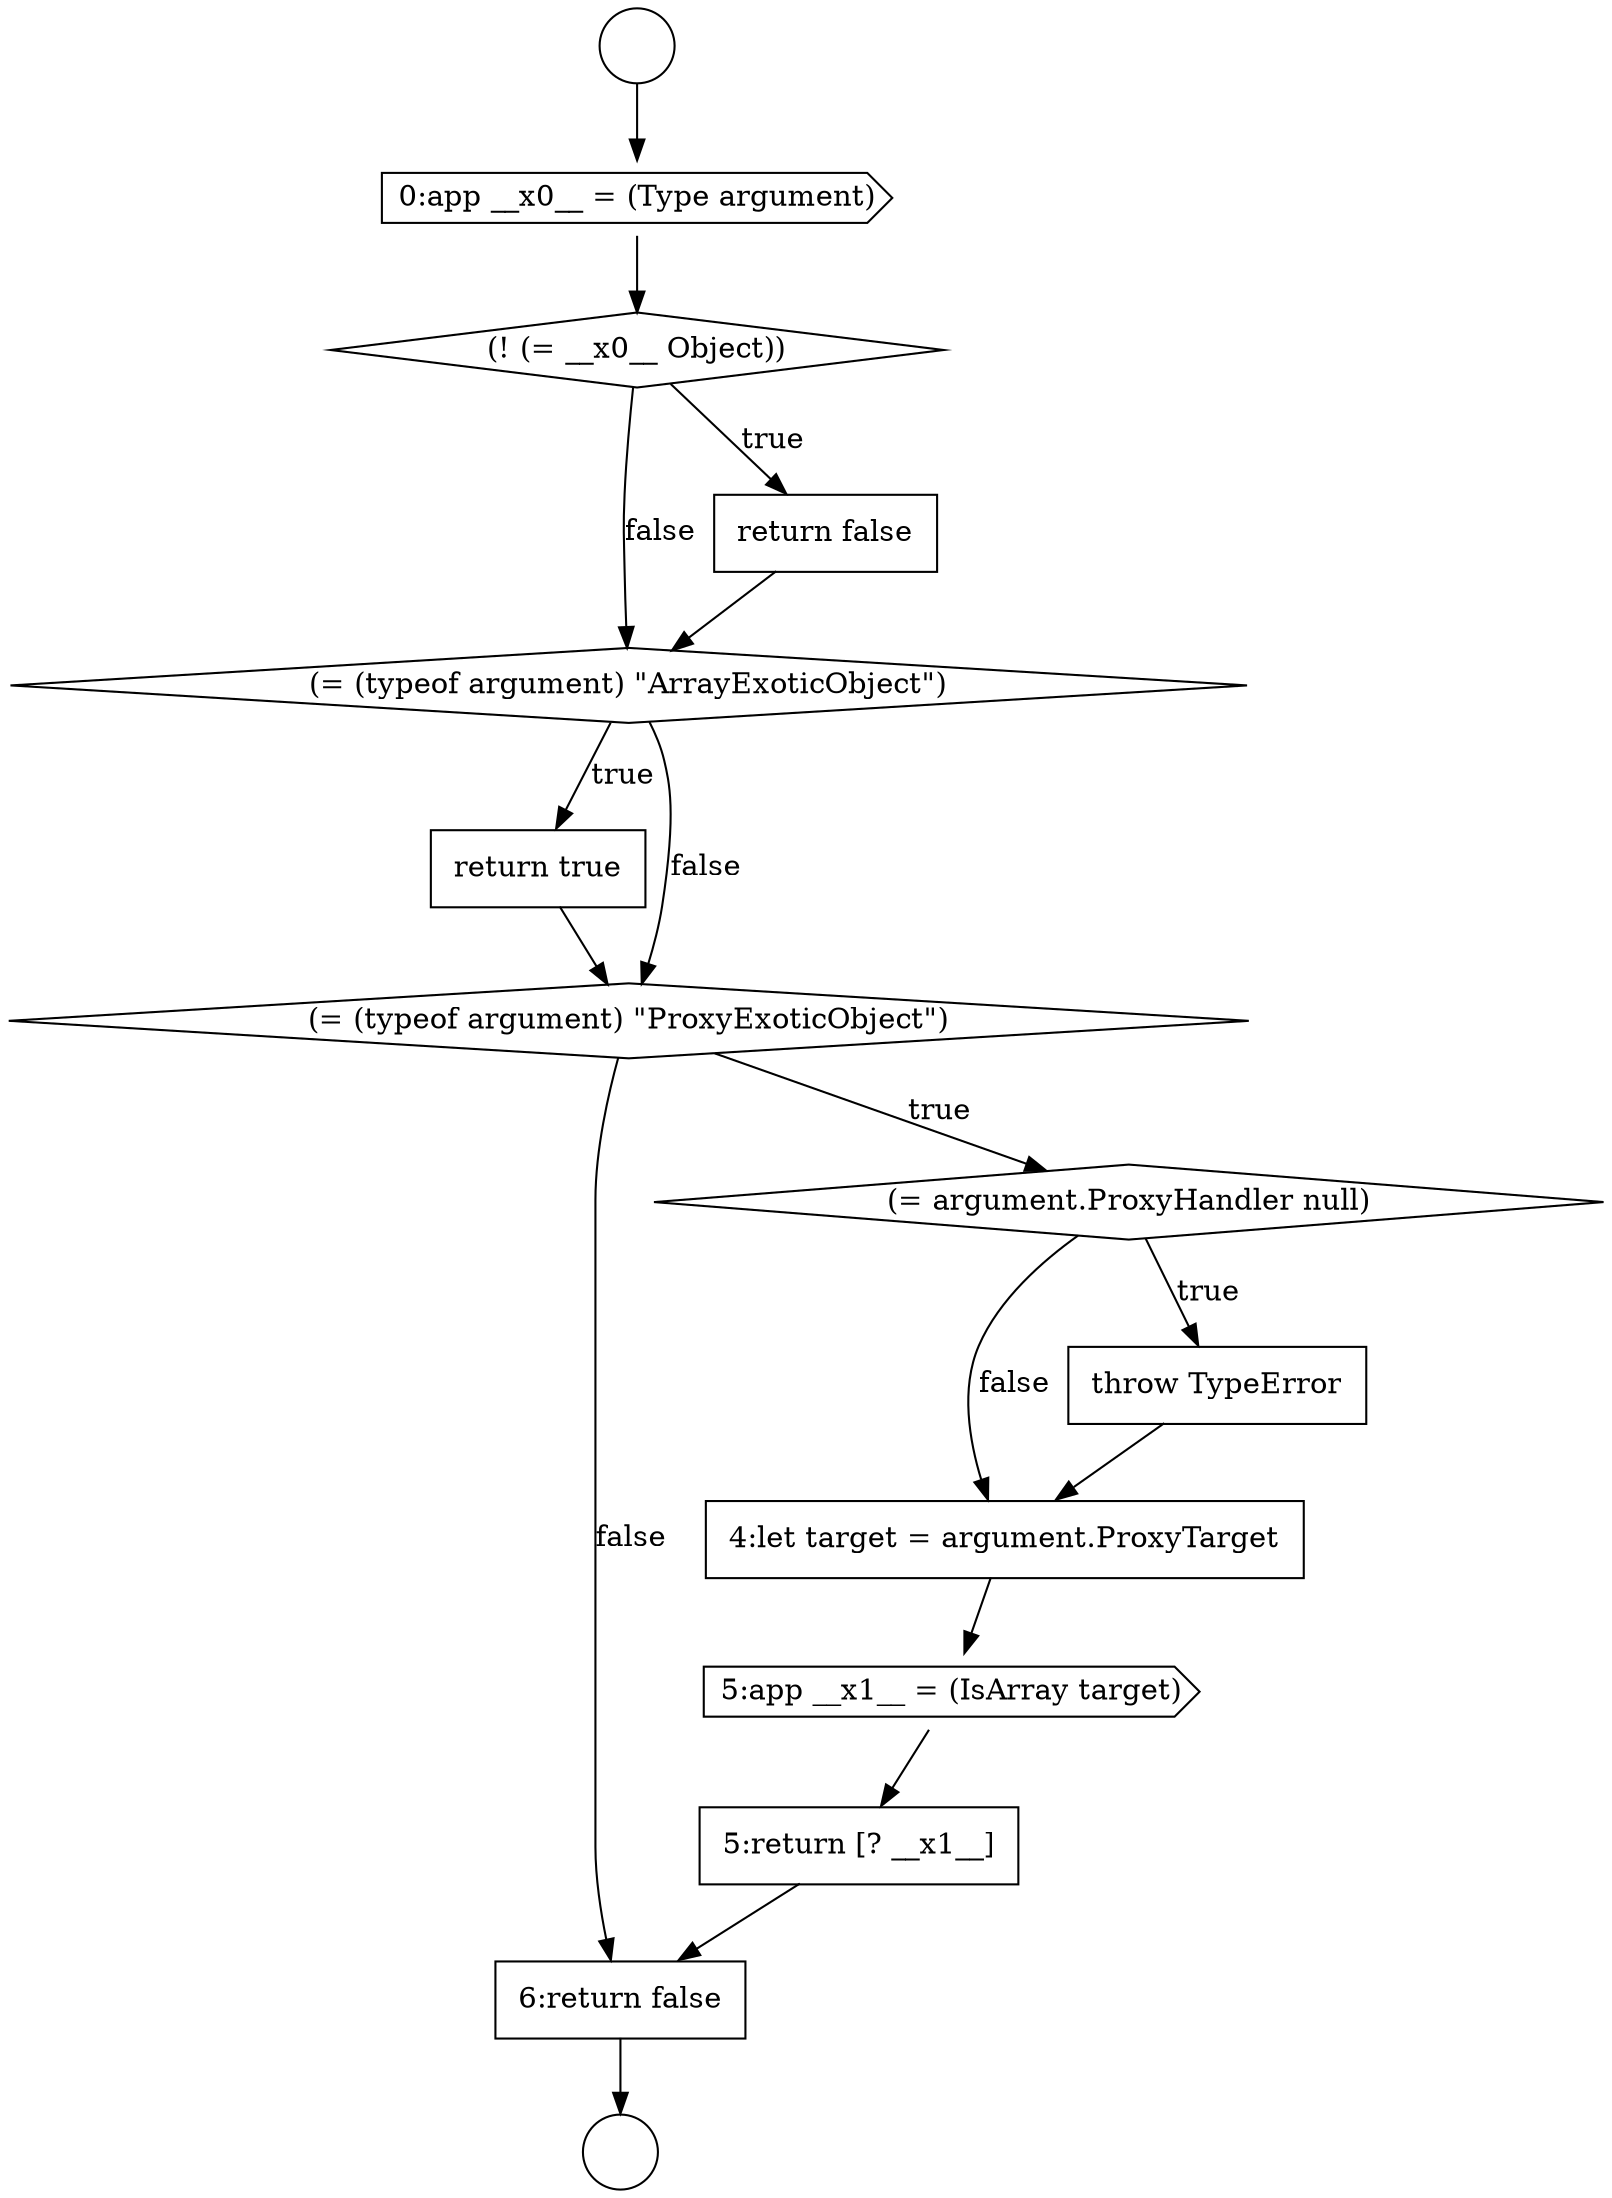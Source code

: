 digraph {
  node715 [shape=none, margin=0, label=<<font color="black">
    <table border="0" cellborder="1" cellspacing="0" cellpadding="10">
      <tr><td align="left">return true</td></tr>
    </table>
  </font>> color="black" fillcolor="white" style=filled]
  node709 [shape=circle label=" " color="black" fillcolor="white" style=filled]
  node719 [shape=none, margin=0, label=<<font color="black">
    <table border="0" cellborder="1" cellspacing="0" cellpadding="10">
      <tr><td align="left">4:let target = argument.ProxyTarget</td></tr>
    </table>
  </font>> color="black" fillcolor="white" style=filled]
  node714 [shape=diamond, label=<<font color="black">(= (typeof argument) &quot;ArrayExoticObject&quot;)</font>> color="black" fillcolor="white" style=filled]
  node710 [shape=circle label=" " color="black" fillcolor="white" style=filled]
  node721 [shape=none, margin=0, label=<<font color="black">
    <table border="0" cellborder="1" cellspacing="0" cellpadding="10">
      <tr><td align="left">5:return [? __x1__]</td></tr>
    </table>
  </font>> color="black" fillcolor="white" style=filled]
  node718 [shape=none, margin=0, label=<<font color="black">
    <table border="0" cellborder="1" cellspacing="0" cellpadding="10">
      <tr><td align="left">throw TypeError</td></tr>
    </table>
  </font>> color="black" fillcolor="white" style=filled]
  node711 [shape=cds, label=<<font color="black">0:app __x0__ = (Type argument)</font>> color="black" fillcolor="white" style=filled]
  node713 [shape=none, margin=0, label=<<font color="black">
    <table border="0" cellborder="1" cellspacing="0" cellpadding="10">
      <tr><td align="left">return false</td></tr>
    </table>
  </font>> color="black" fillcolor="white" style=filled]
  node722 [shape=none, margin=0, label=<<font color="black">
    <table border="0" cellborder="1" cellspacing="0" cellpadding="10">
      <tr><td align="left">6:return false</td></tr>
    </table>
  </font>> color="black" fillcolor="white" style=filled]
  node712 [shape=diamond, label=<<font color="black">(! (= __x0__ Object))</font>> color="black" fillcolor="white" style=filled]
  node717 [shape=diamond, label=<<font color="black">(= argument.ProxyHandler null)</font>> color="black" fillcolor="white" style=filled]
  node716 [shape=diamond, label=<<font color="black">(= (typeof argument) &quot;ProxyExoticObject&quot;)</font>> color="black" fillcolor="white" style=filled]
  node720 [shape=cds, label=<<font color="black">5:app __x1__ = (IsArray target)</font>> color="black" fillcolor="white" style=filled]
  node714 -> node715 [label=<<font color="black">true</font>> color="black"]
  node714 -> node716 [label=<<font color="black">false</font>> color="black"]
  node713 -> node714 [ color="black"]
  node717 -> node718 [label=<<font color="black">true</font>> color="black"]
  node717 -> node719 [label=<<font color="black">false</font>> color="black"]
  node715 -> node716 [ color="black"]
  node722 -> node710 [ color="black"]
  node718 -> node719 [ color="black"]
  node721 -> node722 [ color="black"]
  node711 -> node712 [ color="black"]
  node719 -> node720 [ color="black"]
  node709 -> node711 [ color="black"]
  node716 -> node717 [label=<<font color="black">true</font>> color="black"]
  node716 -> node722 [label=<<font color="black">false</font>> color="black"]
  node712 -> node713 [label=<<font color="black">true</font>> color="black"]
  node712 -> node714 [label=<<font color="black">false</font>> color="black"]
  node720 -> node721 [ color="black"]
}
